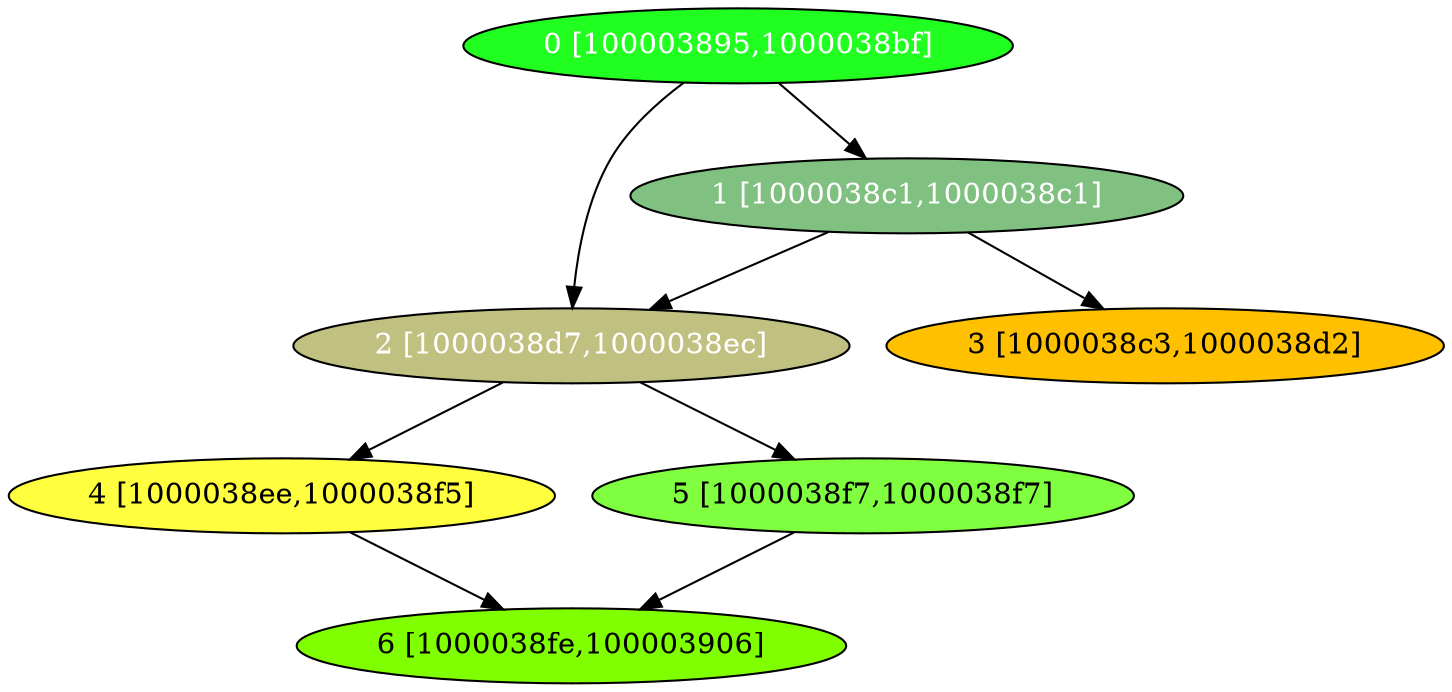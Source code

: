 diGraph du{
	du_0  [style=filled fillcolor="#20FF20" fontcolor="#ffffff" shape=oval label="0 [100003895,1000038bf]"]
	du_1  [style=filled fillcolor="#80C080" fontcolor="#ffffff" shape=oval label="1 [1000038c1,1000038c1]"]
	du_2  [style=filled fillcolor="#C0C080" fontcolor="#ffffff" shape=oval label="2 [1000038d7,1000038ec]"]
	du_3  [style=filled fillcolor="#FFC000" fontcolor="#000000" shape=oval label="3 [1000038c3,1000038d2]"]
	du_4  [style=filled fillcolor="#FFFF40" fontcolor="#000000" shape=oval label="4 [1000038ee,1000038f5]"]
	du_5  [style=filled fillcolor="#80FF40" fontcolor="#000000" shape=oval label="5 [1000038f7,1000038f7]"]
	du_6  [style=filled fillcolor="#80FF00" fontcolor="#000000" shape=oval label="6 [1000038fe,100003906]"]

	du_0 -> du_1
	du_0 -> du_2
	du_1 -> du_2
	du_1 -> du_3
	du_2 -> du_4
	du_2 -> du_5
	du_4 -> du_6
	du_5 -> du_6
}